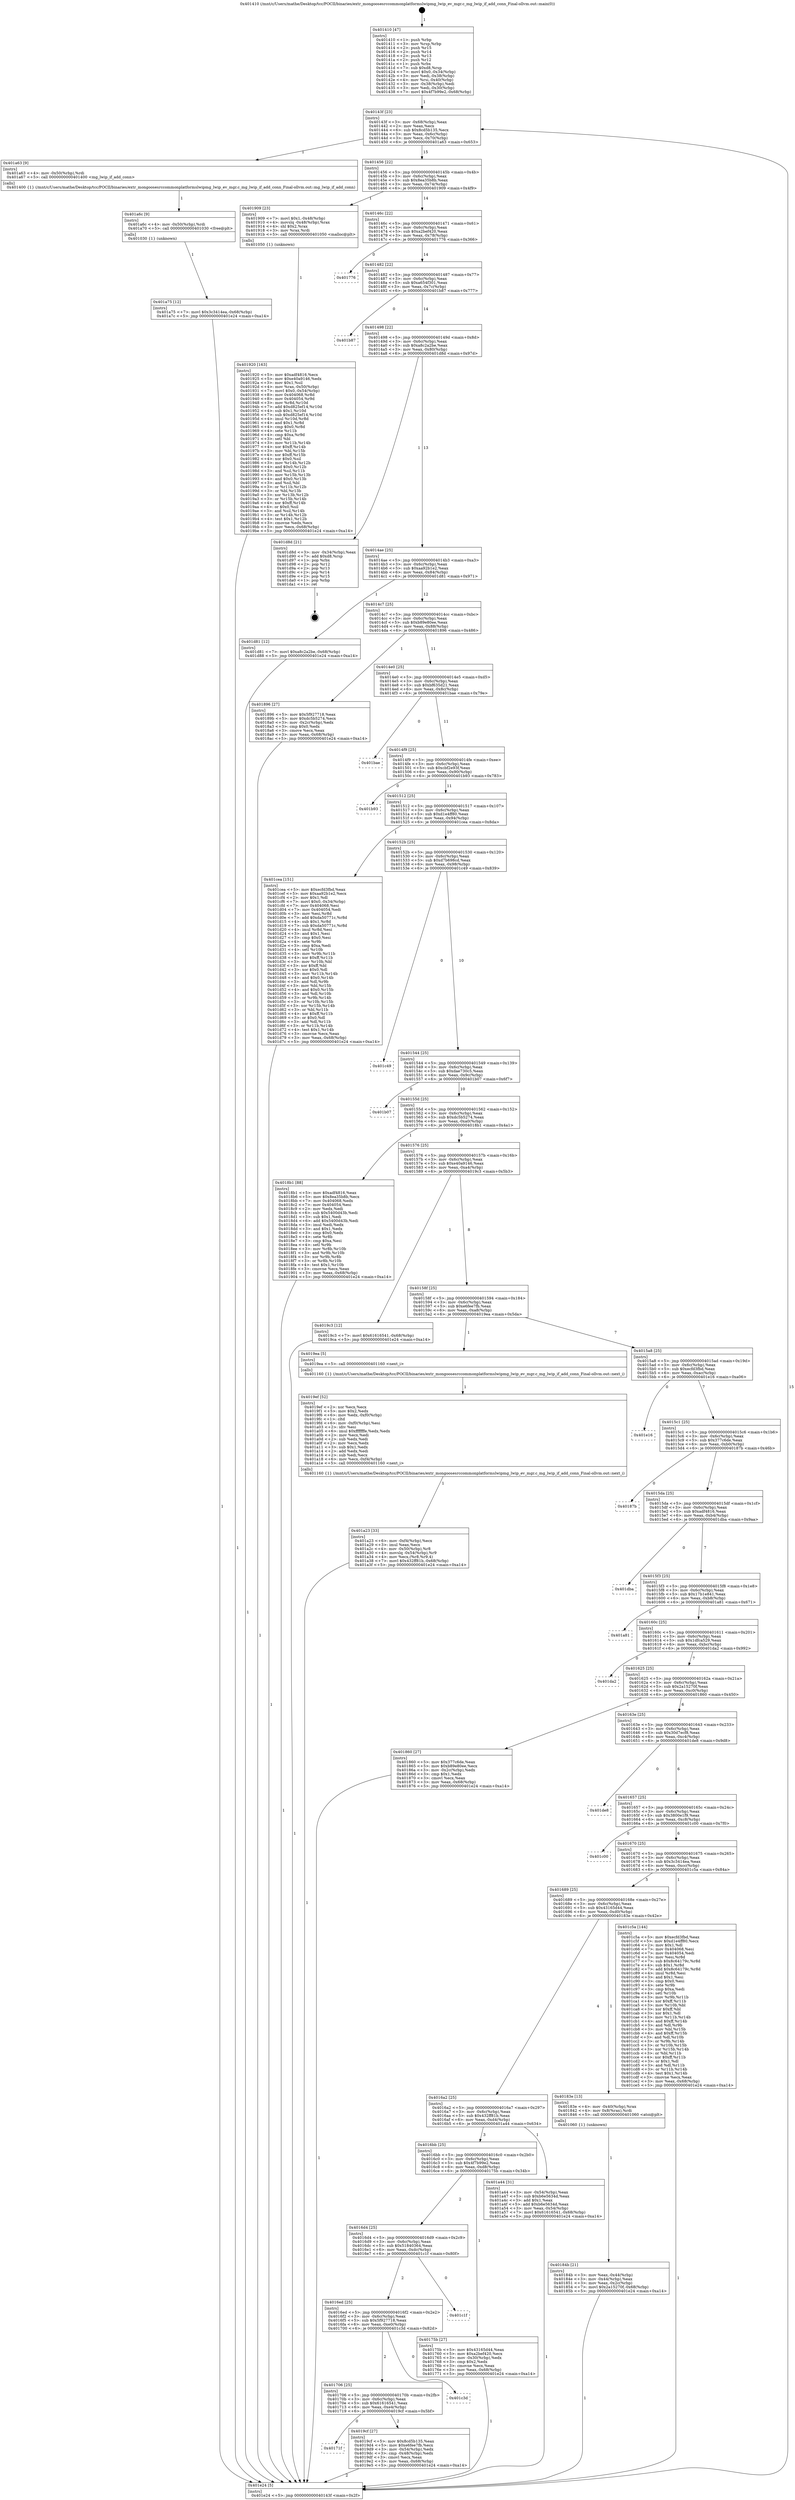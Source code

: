 digraph "0x401410" {
  label = "0x401410 (/mnt/c/Users/mathe/Desktop/tcc/POCII/binaries/extr_mongoosesrccommonplatformslwipmg_lwip_ev_mgr.c_mg_lwip_if_add_conn_Final-ollvm.out::main(0))"
  labelloc = "t"
  node[shape=record]

  Entry [label="",width=0.3,height=0.3,shape=circle,fillcolor=black,style=filled]
  "0x40143f" [label="{
     0x40143f [23]\l
     | [instrs]\l
     &nbsp;&nbsp;0x40143f \<+3\>: mov -0x68(%rbp),%eax\l
     &nbsp;&nbsp;0x401442 \<+2\>: mov %eax,%ecx\l
     &nbsp;&nbsp;0x401444 \<+6\>: sub $0x8cd5b135,%ecx\l
     &nbsp;&nbsp;0x40144a \<+3\>: mov %eax,-0x6c(%rbp)\l
     &nbsp;&nbsp;0x40144d \<+3\>: mov %ecx,-0x70(%rbp)\l
     &nbsp;&nbsp;0x401450 \<+6\>: je 0000000000401a63 \<main+0x653\>\l
  }"]
  "0x401a63" [label="{
     0x401a63 [9]\l
     | [instrs]\l
     &nbsp;&nbsp;0x401a63 \<+4\>: mov -0x50(%rbp),%rdi\l
     &nbsp;&nbsp;0x401a67 \<+5\>: call 0000000000401400 \<mg_lwip_if_add_conn\>\l
     | [calls]\l
     &nbsp;&nbsp;0x401400 \{1\} (/mnt/c/Users/mathe/Desktop/tcc/POCII/binaries/extr_mongoosesrccommonplatformslwipmg_lwip_ev_mgr.c_mg_lwip_if_add_conn_Final-ollvm.out::mg_lwip_if_add_conn)\l
  }"]
  "0x401456" [label="{
     0x401456 [22]\l
     | [instrs]\l
     &nbsp;&nbsp;0x401456 \<+5\>: jmp 000000000040145b \<main+0x4b\>\l
     &nbsp;&nbsp;0x40145b \<+3\>: mov -0x6c(%rbp),%eax\l
     &nbsp;&nbsp;0x40145e \<+5\>: sub $0x8ea35b8b,%eax\l
     &nbsp;&nbsp;0x401463 \<+3\>: mov %eax,-0x74(%rbp)\l
     &nbsp;&nbsp;0x401466 \<+6\>: je 0000000000401909 \<main+0x4f9\>\l
  }"]
  Exit [label="",width=0.3,height=0.3,shape=circle,fillcolor=black,style=filled,peripheries=2]
  "0x401909" [label="{
     0x401909 [23]\l
     | [instrs]\l
     &nbsp;&nbsp;0x401909 \<+7\>: movl $0x1,-0x48(%rbp)\l
     &nbsp;&nbsp;0x401910 \<+4\>: movslq -0x48(%rbp),%rax\l
     &nbsp;&nbsp;0x401914 \<+4\>: shl $0x2,%rax\l
     &nbsp;&nbsp;0x401918 \<+3\>: mov %rax,%rdi\l
     &nbsp;&nbsp;0x40191b \<+5\>: call 0000000000401050 \<malloc@plt\>\l
     | [calls]\l
     &nbsp;&nbsp;0x401050 \{1\} (unknown)\l
  }"]
  "0x40146c" [label="{
     0x40146c [22]\l
     | [instrs]\l
     &nbsp;&nbsp;0x40146c \<+5\>: jmp 0000000000401471 \<main+0x61\>\l
     &nbsp;&nbsp;0x401471 \<+3\>: mov -0x6c(%rbp),%eax\l
     &nbsp;&nbsp;0x401474 \<+5\>: sub $0xa2bef420,%eax\l
     &nbsp;&nbsp;0x401479 \<+3\>: mov %eax,-0x78(%rbp)\l
     &nbsp;&nbsp;0x40147c \<+6\>: je 0000000000401776 \<main+0x366\>\l
  }"]
  "0x401a75" [label="{
     0x401a75 [12]\l
     | [instrs]\l
     &nbsp;&nbsp;0x401a75 \<+7\>: movl $0x3c3414ea,-0x68(%rbp)\l
     &nbsp;&nbsp;0x401a7c \<+5\>: jmp 0000000000401e24 \<main+0xa14\>\l
  }"]
  "0x401776" [label="{
     0x401776\l
  }", style=dashed]
  "0x401482" [label="{
     0x401482 [22]\l
     | [instrs]\l
     &nbsp;&nbsp;0x401482 \<+5\>: jmp 0000000000401487 \<main+0x77\>\l
     &nbsp;&nbsp;0x401487 \<+3\>: mov -0x6c(%rbp),%eax\l
     &nbsp;&nbsp;0x40148a \<+5\>: sub $0xa654f301,%eax\l
     &nbsp;&nbsp;0x40148f \<+3\>: mov %eax,-0x7c(%rbp)\l
     &nbsp;&nbsp;0x401492 \<+6\>: je 0000000000401b87 \<main+0x777\>\l
  }"]
  "0x401a6c" [label="{
     0x401a6c [9]\l
     | [instrs]\l
     &nbsp;&nbsp;0x401a6c \<+4\>: mov -0x50(%rbp),%rdi\l
     &nbsp;&nbsp;0x401a70 \<+5\>: call 0000000000401030 \<free@plt\>\l
     | [calls]\l
     &nbsp;&nbsp;0x401030 \{1\} (unknown)\l
  }"]
  "0x401b87" [label="{
     0x401b87\l
  }", style=dashed]
  "0x401498" [label="{
     0x401498 [22]\l
     | [instrs]\l
     &nbsp;&nbsp;0x401498 \<+5\>: jmp 000000000040149d \<main+0x8d\>\l
     &nbsp;&nbsp;0x40149d \<+3\>: mov -0x6c(%rbp),%eax\l
     &nbsp;&nbsp;0x4014a0 \<+5\>: sub $0xa8c2a2be,%eax\l
     &nbsp;&nbsp;0x4014a5 \<+3\>: mov %eax,-0x80(%rbp)\l
     &nbsp;&nbsp;0x4014a8 \<+6\>: je 0000000000401d8d \<main+0x97d\>\l
  }"]
  "0x401a23" [label="{
     0x401a23 [33]\l
     | [instrs]\l
     &nbsp;&nbsp;0x401a23 \<+6\>: mov -0xf4(%rbp),%ecx\l
     &nbsp;&nbsp;0x401a29 \<+3\>: imul %eax,%ecx\l
     &nbsp;&nbsp;0x401a2c \<+4\>: mov -0x50(%rbp),%r8\l
     &nbsp;&nbsp;0x401a30 \<+4\>: movslq -0x54(%rbp),%r9\l
     &nbsp;&nbsp;0x401a34 \<+4\>: mov %ecx,(%r8,%r9,4)\l
     &nbsp;&nbsp;0x401a38 \<+7\>: movl $0x432ff81b,-0x68(%rbp)\l
     &nbsp;&nbsp;0x401a3f \<+5\>: jmp 0000000000401e24 \<main+0xa14\>\l
  }"]
  "0x401d8d" [label="{
     0x401d8d [21]\l
     | [instrs]\l
     &nbsp;&nbsp;0x401d8d \<+3\>: mov -0x34(%rbp),%eax\l
     &nbsp;&nbsp;0x401d90 \<+7\>: add $0xd8,%rsp\l
     &nbsp;&nbsp;0x401d97 \<+1\>: pop %rbx\l
     &nbsp;&nbsp;0x401d98 \<+2\>: pop %r12\l
     &nbsp;&nbsp;0x401d9a \<+2\>: pop %r13\l
     &nbsp;&nbsp;0x401d9c \<+2\>: pop %r14\l
     &nbsp;&nbsp;0x401d9e \<+2\>: pop %r15\l
     &nbsp;&nbsp;0x401da0 \<+1\>: pop %rbp\l
     &nbsp;&nbsp;0x401da1 \<+1\>: ret\l
  }"]
  "0x4014ae" [label="{
     0x4014ae [25]\l
     | [instrs]\l
     &nbsp;&nbsp;0x4014ae \<+5\>: jmp 00000000004014b3 \<main+0xa3\>\l
     &nbsp;&nbsp;0x4014b3 \<+3\>: mov -0x6c(%rbp),%eax\l
     &nbsp;&nbsp;0x4014b6 \<+5\>: sub $0xaa92b1e2,%eax\l
     &nbsp;&nbsp;0x4014bb \<+6\>: mov %eax,-0x84(%rbp)\l
     &nbsp;&nbsp;0x4014c1 \<+6\>: je 0000000000401d81 \<main+0x971\>\l
  }"]
  "0x4019ef" [label="{
     0x4019ef [52]\l
     | [instrs]\l
     &nbsp;&nbsp;0x4019ef \<+2\>: xor %ecx,%ecx\l
     &nbsp;&nbsp;0x4019f1 \<+5\>: mov $0x2,%edx\l
     &nbsp;&nbsp;0x4019f6 \<+6\>: mov %edx,-0xf0(%rbp)\l
     &nbsp;&nbsp;0x4019fc \<+1\>: cltd\l
     &nbsp;&nbsp;0x4019fd \<+6\>: mov -0xf0(%rbp),%esi\l
     &nbsp;&nbsp;0x401a03 \<+2\>: idiv %esi\l
     &nbsp;&nbsp;0x401a05 \<+6\>: imul $0xfffffffe,%edx,%edx\l
     &nbsp;&nbsp;0x401a0b \<+2\>: mov %ecx,%edi\l
     &nbsp;&nbsp;0x401a0d \<+2\>: sub %edx,%edi\l
     &nbsp;&nbsp;0x401a0f \<+2\>: mov %ecx,%edx\l
     &nbsp;&nbsp;0x401a11 \<+3\>: sub $0x1,%edx\l
     &nbsp;&nbsp;0x401a14 \<+2\>: add %edx,%edi\l
     &nbsp;&nbsp;0x401a16 \<+2\>: sub %edi,%ecx\l
     &nbsp;&nbsp;0x401a18 \<+6\>: mov %ecx,-0xf4(%rbp)\l
     &nbsp;&nbsp;0x401a1e \<+5\>: call 0000000000401160 \<next_i\>\l
     | [calls]\l
     &nbsp;&nbsp;0x401160 \{1\} (/mnt/c/Users/mathe/Desktop/tcc/POCII/binaries/extr_mongoosesrccommonplatformslwipmg_lwip_ev_mgr.c_mg_lwip_if_add_conn_Final-ollvm.out::next_i)\l
  }"]
  "0x401d81" [label="{
     0x401d81 [12]\l
     | [instrs]\l
     &nbsp;&nbsp;0x401d81 \<+7\>: movl $0xa8c2a2be,-0x68(%rbp)\l
     &nbsp;&nbsp;0x401d88 \<+5\>: jmp 0000000000401e24 \<main+0xa14\>\l
  }"]
  "0x4014c7" [label="{
     0x4014c7 [25]\l
     | [instrs]\l
     &nbsp;&nbsp;0x4014c7 \<+5\>: jmp 00000000004014cc \<main+0xbc\>\l
     &nbsp;&nbsp;0x4014cc \<+3\>: mov -0x6c(%rbp),%eax\l
     &nbsp;&nbsp;0x4014cf \<+5\>: sub $0xb89e80ee,%eax\l
     &nbsp;&nbsp;0x4014d4 \<+6\>: mov %eax,-0x88(%rbp)\l
     &nbsp;&nbsp;0x4014da \<+6\>: je 0000000000401896 \<main+0x486\>\l
  }"]
  "0x40171f" [label="{
     0x40171f\l
  }", style=dashed]
  "0x401896" [label="{
     0x401896 [27]\l
     | [instrs]\l
     &nbsp;&nbsp;0x401896 \<+5\>: mov $0x5f927718,%eax\l
     &nbsp;&nbsp;0x40189b \<+5\>: mov $0xdc5b5274,%ecx\l
     &nbsp;&nbsp;0x4018a0 \<+3\>: mov -0x2c(%rbp),%edx\l
     &nbsp;&nbsp;0x4018a3 \<+3\>: cmp $0x0,%edx\l
     &nbsp;&nbsp;0x4018a6 \<+3\>: cmove %ecx,%eax\l
     &nbsp;&nbsp;0x4018a9 \<+3\>: mov %eax,-0x68(%rbp)\l
     &nbsp;&nbsp;0x4018ac \<+5\>: jmp 0000000000401e24 \<main+0xa14\>\l
  }"]
  "0x4014e0" [label="{
     0x4014e0 [25]\l
     | [instrs]\l
     &nbsp;&nbsp;0x4014e0 \<+5\>: jmp 00000000004014e5 \<main+0xd5\>\l
     &nbsp;&nbsp;0x4014e5 \<+3\>: mov -0x6c(%rbp),%eax\l
     &nbsp;&nbsp;0x4014e8 \<+5\>: sub $0xbf635d21,%eax\l
     &nbsp;&nbsp;0x4014ed \<+6\>: mov %eax,-0x8c(%rbp)\l
     &nbsp;&nbsp;0x4014f3 \<+6\>: je 0000000000401bae \<main+0x79e\>\l
  }"]
  "0x4019cf" [label="{
     0x4019cf [27]\l
     | [instrs]\l
     &nbsp;&nbsp;0x4019cf \<+5\>: mov $0x8cd5b135,%eax\l
     &nbsp;&nbsp;0x4019d4 \<+5\>: mov $0xe6fee7fb,%ecx\l
     &nbsp;&nbsp;0x4019d9 \<+3\>: mov -0x54(%rbp),%edx\l
     &nbsp;&nbsp;0x4019dc \<+3\>: cmp -0x48(%rbp),%edx\l
     &nbsp;&nbsp;0x4019df \<+3\>: cmovl %ecx,%eax\l
     &nbsp;&nbsp;0x4019e2 \<+3\>: mov %eax,-0x68(%rbp)\l
     &nbsp;&nbsp;0x4019e5 \<+5\>: jmp 0000000000401e24 \<main+0xa14\>\l
  }"]
  "0x401bae" [label="{
     0x401bae\l
  }", style=dashed]
  "0x4014f9" [label="{
     0x4014f9 [25]\l
     | [instrs]\l
     &nbsp;&nbsp;0x4014f9 \<+5\>: jmp 00000000004014fe \<main+0xee\>\l
     &nbsp;&nbsp;0x4014fe \<+3\>: mov -0x6c(%rbp),%eax\l
     &nbsp;&nbsp;0x401501 \<+5\>: sub $0xcbf2e93f,%eax\l
     &nbsp;&nbsp;0x401506 \<+6\>: mov %eax,-0x90(%rbp)\l
     &nbsp;&nbsp;0x40150c \<+6\>: je 0000000000401b93 \<main+0x783\>\l
  }"]
  "0x401706" [label="{
     0x401706 [25]\l
     | [instrs]\l
     &nbsp;&nbsp;0x401706 \<+5\>: jmp 000000000040170b \<main+0x2fb\>\l
     &nbsp;&nbsp;0x40170b \<+3\>: mov -0x6c(%rbp),%eax\l
     &nbsp;&nbsp;0x40170e \<+5\>: sub $0x61616541,%eax\l
     &nbsp;&nbsp;0x401713 \<+6\>: mov %eax,-0xe4(%rbp)\l
     &nbsp;&nbsp;0x401719 \<+6\>: je 00000000004019cf \<main+0x5bf\>\l
  }"]
  "0x401b93" [label="{
     0x401b93\l
  }", style=dashed]
  "0x401512" [label="{
     0x401512 [25]\l
     | [instrs]\l
     &nbsp;&nbsp;0x401512 \<+5\>: jmp 0000000000401517 \<main+0x107\>\l
     &nbsp;&nbsp;0x401517 \<+3\>: mov -0x6c(%rbp),%eax\l
     &nbsp;&nbsp;0x40151a \<+5\>: sub $0xd1e4ff80,%eax\l
     &nbsp;&nbsp;0x40151f \<+6\>: mov %eax,-0x94(%rbp)\l
     &nbsp;&nbsp;0x401525 \<+6\>: je 0000000000401cea \<main+0x8da\>\l
  }"]
  "0x401c3d" [label="{
     0x401c3d\l
  }", style=dashed]
  "0x401cea" [label="{
     0x401cea [151]\l
     | [instrs]\l
     &nbsp;&nbsp;0x401cea \<+5\>: mov $0xecfd3fbd,%eax\l
     &nbsp;&nbsp;0x401cef \<+5\>: mov $0xaa92b1e2,%ecx\l
     &nbsp;&nbsp;0x401cf4 \<+2\>: mov $0x1,%dl\l
     &nbsp;&nbsp;0x401cf6 \<+7\>: movl $0x0,-0x34(%rbp)\l
     &nbsp;&nbsp;0x401cfd \<+7\>: mov 0x404068,%esi\l
     &nbsp;&nbsp;0x401d04 \<+7\>: mov 0x404054,%edi\l
     &nbsp;&nbsp;0x401d0b \<+3\>: mov %esi,%r8d\l
     &nbsp;&nbsp;0x401d0e \<+7\>: add $0xda50771c,%r8d\l
     &nbsp;&nbsp;0x401d15 \<+4\>: sub $0x1,%r8d\l
     &nbsp;&nbsp;0x401d19 \<+7\>: sub $0xda50771c,%r8d\l
     &nbsp;&nbsp;0x401d20 \<+4\>: imul %r8d,%esi\l
     &nbsp;&nbsp;0x401d24 \<+3\>: and $0x1,%esi\l
     &nbsp;&nbsp;0x401d27 \<+3\>: cmp $0x0,%esi\l
     &nbsp;&nbsp;0x401d2a \<+4\>: sete %r9b\l
     &nbsp;&nbsp;0x401d2e \<+3\>: cmp $0xa,%edi\l
     &nbsp;&nbsp;0x401d31 \<+4\>: setl %r10b\l
     &nbsp;&nbsp;0x401d35 \<+3\>: mov %r9b,%r11b\l
     &nbsp;&nbsp;0x401d38 \<+4\>: xor $0xff,%r11b\l
     &nbsp;&nbsp;0x401d3c \<+3\>: mov %r10b,%bl\l
     &nbsp;&nbsp;0x401d3f \<+3\>: xor $0xff,%bl\l
     &nbsp;&nbsp;0x401d42 \<+3\>: xor $0x0,%dl\l
     &nbsp;&nbsp;0x401d45 \<+3\>: mov %r11b,%r14b\l
     &nbsp;&nbsp;0x401d48 \<+4\>: and $0x0,%r14b\l
     &nbsp;&nbsp;0x401d4c \<+3\>: and %dl,%r9b\l
     &nbsp;&nbsp;0x401d4f \<+3\>: mov %bl,%r15b\l
     &nbsp;&nbsp;0x401d52 \<+4\>: and $0x0,%r15b\l
     &nbsp;&nbsp;0x401d56 \<+3\>: and %dl,%r10b\l
     &nbsp;&nbsp;0x401d59 \<+3\>: or %r9b,%r14b\l
     &nbsp;&nbsp;0x401d5c \<+3\>: or %r10b,%r15b\l
     &nbsp;&nbsp;0x401d5f \<+3\>: xor %r15b,%r14b\l
     &nbsp;&nbsp;0x401d62 \<+3\>: or %bl,%r11b\l
     &nbsp;&nbsp;0x401d65 \<+4\>: xor $0xff,%r11b\l
     &nbsp;&nbsp;0x401d69 \<+3\>: or $0x0,%dl\l
     &nbsp;&nbsp;0x401d6c \<+3\>: and %dl,%r11b\l
     &nbsp;&nbsp;0x401d6f \<+3\>: or %r11b,%r14b\l
     &nbsp;&nbsp;0x401d72 \<+4\>: test $0x1,%r14b\l
     &nbsp;&nbsp;0x401d76 \<+3\>: cmovne %ecx,%eax\l
     &nbsp;&nbsp;0x401d79 \<+3\>: mov %eax,-0x68(%rbp)\l
     &nbsp;&nbsp;0x401d7c \<+5\>: jmp 0000000000401e24 \<main+0xa14\>\l
  }"]
  "0x40152b" [label="{
     0x40152b [25]\l
     | [instrs]\l
     &nbsp;&nbsp;0x40152b \<+5\>: jmp 0000000000401530 \<main+0x120\>\l
     &nbsp;&nbsp;0x401530 \<+3\>: mov -0x6c(%rbp),%eax\l
     &nbsp;&nbsp;0x401533 \<+5\>: sub $0xd7b698cd,%eax\l
     &nbsp;&nbsp;0x401538 \<+6\>: mov %eax,-0x98(%rbp)\l
     &nbsp;&nbsp;0x40153e \<+6\>: je 0000000000401c49 \<main+0x839\>\l
  }"]
  "0x4016ed" [label="{
     0x4016ed [25]\l
     | [instrs]\l
     &nbsp;&nbsp;0x4016ed \<+5\>: jmp 00000000004016f2 \<main+0x2e2\>\l
     &nbsp;&nbsp;0x4016f2 \<+3\>: mov -0x6c(%rbp),%eax\l
     &nbsp;&nbsp;0x4016f5 \<+5\>: sub $0x5f927718,%eax\l
     &nbsp;&nbsp;0x4016fa \<+6\>: mov %eax,-0xe0(%rbp)\l
     &nbsp;&nbsp;0x401700 \<+6\>: je 0000000000401c3d \<main+0x82d\>\l
  }"]
  "0x401c49" [label="{
     0x401c49\l
  }", style=dashed]
  "0x401544" [label="{
     0x401544 [25]\l
     | [instrs]\l
     &nbsp;&nbsp;0x401544 \<+5\>: jmp 0000000000401549 \<main+0x139\>\l
     &nbsp;&nbsp;0x401549 \<+3\>: mov -0x6c(%rbp),%eax\l
     &nbsp;&nbsp;0x40154c \<+5\>: sub $0xdae730c5,%eax\l
     &nbsp;&nbsp;0x401551 \<+6\>: mov %eax,-0x9c(%rbp)\l
     &nbsp;&nbsp;0x401557 \<+6\>: je 0000000000401b07 \<main+0x6f7\>\l
  }"]
  "0x401c1f" [label="{
     0x401c1f\l
  }", style=dashed]
  "0x401b07" [label="{
     0x401b07\l
  }", style=dashed]
  "0x40155d" [label="{
     0x40155d [25]\l
     | [instrs]\l
     &nbsp;&nbsp;0x40155d \<+5\>: jmp 0000000000401562 \<main+0x152\>\l
     &nbsp;&nbsp;0x401562 \<+3\>: mov -0x6c(%rbp),%eax\l
     &nbsp;&nbsp;0x401565 \<+5\>: sub $0xdc5b5274,%eax\l
     &nbsp;&nbsp;0x40156a \<+6\>: mov %eax,-0xa0(%rbp)\l
     &nbsp;&nbsp;0x401570 \<+6\>: je 00000000004018b1 \<main+0x4a1\>\l
  }"]
  "0x401920" [label="{
     0x401920 [163]\l
     | [instrs]\l
     &nbsp;&nbsp;0x401920 \<+5\>: mov $0xadf4816,%ecx\l
     &nbsp;&nbsp;0x401925 \<+5\>: mov $0xe40a9146,%edx\l
     &nbsp;&nbsp;0x40192a \<+3\>: mov $0x1,%sil\l
     &nbsp;&nbsp;0x40192d \<+4\>: mov %rax,-0x50(%rbp)\l
     &nbsp;&nbsp;0x401931 \<+7\>: movl $0x0,-0x54(%rbp)\l
     &nbsp;&nbsp;0x401938 \<+8\>: mov 0x404068,%r8d\l
     &nbsp;&nbsp;0x401940 \<+8\>: mov 0x404054,%r9d\l
     &nbsp;&nbsp;0x401948 \<+3\>: mov %r8d,%r10d\l
     &nbsp;&nbsp;0x40194b \<+7\>: add $0xd825ef14,%r10d\l
     &nbsp;&nbsp;0x401952 \<+4\>: sub $0x1,%r10d\l
     &nbsp;&nbsp;0x401956 \<+7\>: sub $0xd825ef14,%r10d\l
     &nbsp;&nbsp;0x40195d \<+4\>: imul %r10d,%r8d\l
     &nbsp;&nbsp;0x401961 \<+4\>: and $0x1,%r8d\l
     &nbsp;&nbsp;0x401965 \<+4\>: cmp $0x0,%r8d\l
     &nbsp;&nbsp;0x401969 \<+4\>: sete %r11b\l
     &nbsp;&nbsp;0x40196d \<+4\>: cmp $0xa,%r9d\l
     &nbsp;&nbsp;0x401971 \<+3\>: setl %bl\l
     &nbsp;&nbsp;0x401974 \<+3\>: mov %r11b,%r14b\l
     &nbsp;&nbsp;0x401977 \<+4\>: xor $0xff,%r14b\l
     &nbsp;&nbsp;0x40197b \<+3\>: mov %bl,%r15b\l
     &nbsp;&nbsp;0x40197e \<+4\>: xor $0xff,%r15b\l
     &nbsp;&nbsp;0x401982 \<+4\>: xor $0x0,%sil\l
     &nbsp;&nbsp;0x401986 \<+3\>: mov %r14b,%r12b\l
     &nbsp;&nbsp;0x401989 \<+4\>: and $0x0,%r12b\l
     &nbsp;&nbsp;0x40198d \<+3\>: and %sil,%r11b\l
     &nbsp;&nbsp;0x401990 \<+3\>: mov %r15b,%r13b\l
     &nbsp;&nbsp;0x401993 \<+4\>: and $0x0,%r13b\l
     &nbsp;&nbsp;0x401997 \<+3\>: and %sil,%bl\l
     &nbsp;&nbsp;0x40199a \<+3\>: or %r11b,%r12b\l
     &nbsp;&nbsp;0x40199d \<+3\>: or %bl,%r13b\l
     &nbsp;&nbsp;0x4019a0 \<+3\>: xor %r13b,%r12b\l
     &nbsp;&nbsp;0x4019a3 \<+3\>: or %r15b,%r14b\l
     &nbsp;&nbsp;0x4019a6 \<+4\>: xor $0xff,%r14b\l
     &nbsp;&nbsp;0x4019aa \<+4\>: or $0x0,%sil\l
     &nbsp;&nbsp;0x4019ae \<+3\>: and %sil,%r14b\l
     &nbsp;&nbsp;0x4019b1 \<+3\>: or %r14b,%r12b\l
     &nbsp;&nbsp;0x4019b4 \<+4\>: test $0x1,%r12b\l
     &nbsp;&nbsp;0x4019b8 \<+3\>: cmovne %edx,%ecx\l
     &nbsp;&nbsp;0x4019bb \<+3\>: mov %ecx,-0x68(%rbp)\l
     &nbsp;&nbsp;0x4019be \<+5\>: jmp 0000000000401e24 \<main+0xa14\>\l
  }"]
  "0x4018b1" [label="{
     0x4018b1 [88]\l
     | [instrs]\l
     &nbsp;&nbsp;0x4018b1 \<+5\>: mov $0xadf4816,%eax\l
     &nbsp;&nbsp;0x4018b6 \<+5\>: mov $0x8ea35b8b,%ecx\l
     &nbsp;&nbsp;0x4018bb \<+7\>: mov 0x404068,%edx\l
     &nbsp;&nbsp;0x4018c2 \<+7\>: mov 0x404054,%esi\l
     &nbsp;&nbsp;0x4018c9 \<+2\>: mov %edx,%edi\l
     &nbsp;&nbsp;0x4018cb \<+6\>: sub $0x5400d43b,%edi\l
     &nbsp;&nbsp;0x4018d1 \<+3\>: sub $0x1,%edi\l
     &nbsp;&nbsp;0x4018d4 \<+6\>: add $0x5400d43b,%edi\l
     &nbsp;&nbsp;0x4018da \<+3\>: imul %edi,%edx\l
     &nbsp;&nbsp;0x4018dd \<+3\>: and $0x1,%edx\l
     &nbsp;&nbsp;0x4018e0 \<+3\>: cmp $0x0,%edx\l
     &nbsp;&nbsp;0x4018e3 \<+4\>: sete %r8b\l
     &nbsp;&nbsp;0x4018e7 \<+3\>: cmp $0xa,%esi\l
     &nbsp;&nbsp;0x4018ea \<+4\>: setl %r9b\l
     &nbsp;&nbsp;0x4018ee \<+3\>: mov %r8b,%r10b\l
     &nbsp;&nbsp;0x4018f1 \<+3\>: and %r9b,%r10b\l
     &nbsp;&nbsp;0x4018f4 \<+3\>: xor %r9b,%r8b\l
     &nbsp;&nbsp;0x4018f7 \<+3\>: or %r8b,%r10b\l
     &nbsp;&nbsp;0x4018fa \<+4\>: test $0x1,%r10b\l
     &nbsp;&nbsp;0x4018fe \<+3\>: cmovne %ecx,%eax\l
     &nbsp;&nbsp;0x401901 \<+3\>: mov %eax,-0x68(%rbp)\l
     &nbsp;&nbsp;0x401904 \<+5\>: jmp 0000000000401e24 \<main+0xa14\>\l
  }"]
  "0x401576" [label="{
     0x401576 [25]\l
     | [instrs]\l
     &nbsp;&nbsp;0x401576 \<+5\>: jmp 000000000040157b \<main+0x16b\>\l
     &nbsp;&nbsp;0x40157b \<+3\>: mov -0x6c(%rbp),%eax\l
     &nbsp;&nbsp;0x40157e \<+5\>: sub $0xe40a9146,%eax\l
     &nbsp;&nbsp;0x401583 \<+6\>: mov %eax,-0xa4(%rbp)\l
     &nbsp;&nbsp;0x401589 \<+6\>: je 00000000004019c3 \<main+0x5b3\>\l
  }"]
  "0x40184b" [label="{
     0x40184b [21]\l
     | [instrs]\l
     &nbsp;&nbsp;0x40184b \<+3\>: mov %eax,-0x44(%rbp)\l
     &nbsp;&nbsp;0x40184e \<+3\>: mov -0x44(%rbp),%eax\l
     &nbsp;&nbsp;0x401851 \<+3\>: mov %eax,-0x2c(%rbp)\l
     &nbsp;&nbsp;0x401854 \<+7\>: movl $0x2a15270f,-0x68(%rbp)\l
     &nbsp;&nbsp;0x40185b \<+5\>: jmp 0000000000401e24 \<main+0xa14\>\l
  }"]
  "0x4019c3" [label="{
     0x4019c3 [12]\l
     | [instrs]\l
     &nbsp;&nbsp;0x4019c3 \<+7\>: movl $0x61616541,-0x68(%rbp)\l
     &nbsp;&nbsp;0x4019ca \<+5\>: jmp 0000000000401e24 \<main+0xa14\>\l
  }"]
  "0x40158f" [label="{
     0x40158f [25]\l
     | [instrs]\l
     &nbsp;&nbsp;0x40158f \<+5\>: jmp 0000000000401594 \<main+0x184\>\l
     &nbsp;&nbsp;0x401594 \<+3\>: mov -0x6c(%rbp),%eax\l
     &nbsp;&nbsp;0x401597 \<+5\>: sub $0xe6fee7fb,%eax\l
     &nbsp;&nbsp;0x40159c \<+6\>: mov %eax,-0xa8(%rbp)\l
     &nbsp;&nbsp;0x4015a2 \<+6\>: je 00000000004019ea \<main+0x5da\>\l
  }"]
  "0x401410" [label="{
     0x401410 [47]\l
     | [instrs]\l
     &nbsp;&nbsp;0x401410 \<+1\>: push %rbp\l
     &nbsp;&nbsp;0x401411 \<+3\>: mov %rsp,%rbp\l
     &nbsp;&nbsp;0x401414 \<+2\>: push %r15\l
     &nbsp;&nbsp;0x401416 \<+2\>: push %r14\l
     &nbsp;&nbsp;0x401418 \<+2\>: push %r13\l
     &nbsp;&nbsp;0x40141a \<+2\>: push %r12\l
     &nbsp;&nbsp;0x40141c \<+1\>: push %rbx\l
     &nbsp;&nbsp;0x40141d \<+7\>: sub $0xd8,%rsp\l
     &nbsp;&nbsp;0x401424 \<+7\>: movl $0x0,-0x34(%rbp)\l
     &nbsp;&nbsp;0x40142b \<+3\>: mov %edi,-0x38(%rbp)\l
     &nbsp;&nbsp;0x40142e \<+4\>: mov %rsi,-0x40(%rbp)\l
     &nbsp;&nbsp;0x401432 \<+3\>: mov -0x38(%rbp),%edi\l
     &nbsp;&nbsp;0x401435 \<+3\>: mov %edi,-0x30(%rbp)\l
     &nbsp;&nbsp;0x401438 \<+7\>: movl $0x4f7b99e2,-0x68(%rbp)\l
  }"]
  "0x4019ea" [label="{
     0x4019ea [5]\l
     | [instrs]\l
     &nbsp;&nbsp;0x4019ea \<+5\>: call 0000000000401160 \<next_i\>\l
     | [calls]\l
     &nbsp;&nbsp;0x401160 \{1\} (/mnt/c/Users/mathe/Desktop/tcc/POCII/binaries/extr_mongoosesrccommonplatformslwipmg_lwip_ev_mgr.c_mg_lwip_if_add_conn_Final-ollvm.out::next_i)\l
  }"]
  "0x4015a8" [label="{
     0x4015a8 [25]\l
     | [instrs]\l
     &nbsp;&nbsp;0x4015a8 \<+5\>: jmp 00000000004015ad \<main+0x19d\>\l
     &nbsp;&nbsp;0x4015ad \<+3\>: mov -0x6c(%rbp),%eax\l
     &nbsp;&nbsp;0x4015b0 \<+5\>: sub $0xecfd3fbd,%eax\l
     &nbsp;&nbsp;0x4015b5 \<+6\>: mov %eax,-0xac(%rbp)\l
     &nbsp;&nbsp;0x4015bb \<+6\>: je 0000000000401e16 \<main+0xa06\>\l
  }"]
  "0x401e24" [label="{
     0x401e24 [5]\l
     | [instrs]\l
     &nbsp;&nbsp;0x401e24 \<+5\>: jmp 000000000040143f \<main+0x2f\>\l
  }"]
  "0x401e16" [label="{
     0x401e16\l
  }", style=dashed]
  "0x4015c1" [label="{
     0x4015c1 [25]\l
     | [instrs]\l
     &nbsp;&nbsp;0x4015c1 \<+5\>: jmp 00000000004015c6 \<main+0x1b6\>\l
     &nbsp;&nbsp;0x4015c6 \<+3\>: mov -0x6c(%rbp),%eax\l
     &nbsp;&nbsp;0x4015c9 \<+5\>: sub $0x377c6de,%eax\l
     &nbsp;&nbsp;0x4015ce \<+6\>: mov %eax,-0xb0(%rbp)\l
     &nbsp;&nbsp;0x4015d4 \<+6\>: je 000000000040187b \<main+0x46b\>\l
  }"]
  "0x4016d4" [label="{
     0x4016d4 [25]\l
     | [instrs]\l
     &nbsp;&nbsp;0x4016d4 \<+5\>: jmp 00000000004016d9 \<main+0x2c9\>\l
     &nbsp;&nbsp;0x4016d9 \<+3\>: mov -0x6c(%rbp),%eax\l
     &nbsp;&nbsp;0x4016dc \<+5\>: sub $0x51840364,%eax\l
     &nbsp;&nbsp;0x4016e1 \<+6\>: mov %eax,-0xdc(%rbp)\l
     &nbsp;&nbsp;0x4016e7 \<+6\>: je 0000000000401c1f \<main+0x80f\>\l
  }"]
  "0x40187b" [label="{
     0x40187b\l
  }", style=dashed]
  "0x4015da" [label="{
     0x4015da [25]\l
     | [instrs]\l
     &nbsp;&nbsp;0x4015da \<+5\>: jmp 00000000004015df \<main+0x1cf\>\l
     &nbsp;&nbsp;0x4015df \<+3\>: mov -0x6c(%rbp),%eax\l
     &nbsp;&nbsp;0x4015e2 \<+5\>: sub $0xadf4816,%eax\l
     &nbsp;&nbsp;0x4015e7 \<+6\>: mov %eax,-0xb4(%rbp)\l
     &nbsp;&nbsp;0x4015ed \<+6\>: je 0000000000401dba \<main+0x9aa\>\l
  }"]
  "0x40175b" [label="{
     0x40175b [27]\l
     | [instrs]\l
     &nbsp;&nbsp;0x40175b \<+5\>: mov $0x43165d44,%eax\l
     &nbsp;&nbsp;0x401760 \<+5\>: mov $0xa2bef420,%ecx\l
     &nbsp;&nbsp;0x401765 \<+3\>: mov -0x30(%rbp),%edx\l
     &nbsp;&nbsp;0x401768 \<+3\>: cmp $0x2,%edx\l
     &nbsp;&nbsp;0x40176b \<+3\>: cmovne %ecx,%eax\l
     &nbsp;&nbsp;0x40176e \<+3\>: mov %eax,-0x68(%rbp)\l
     &nbsp;&nbsp;0x401771 \<+5\>: jmp 0000000000401e24 \<main+0xa14\>\l
  }"]
  "0x401dba" [label="{
     0x401dba\l
  }", style=dashed]
  "0x4015f3" [label="{
     0x4015f3 [25]\l
     | [instrs]\l
     &nbsp;&nbsp;0x4015f3 \<+5\>: jmp 00000000004015f8 \<main+0x1e8\>\l
     &nbsp;&nbsp;0x4015f8 \<+3\>: mov -0x6c(%rbp),%eax\l
     &nbsp;&nbsp;0x4015fb \<+5\>: sub $0x17b1e841,%eax\l
     &nbsp;&nbsp;0x401600 \<+6\>: mov %eax,-0xb8(%rbp)\l
     &nbsp;&nbsp;0x401606 \<+6\>: je 0000000000401a81 \<main+0x671\>\l
  }"]
  "0x4016bb" [label="{
     0x4016bb [25]\l
     | [instrs]\l
     &nbsp;&nbsp;0x4016bb \<+5\>: jmp 00000000004016c0 \<main+0x2b0\>\l
     &nbsp;&nbsp;0x4016c0 \<+3\>: mov -0x6c(%rbp),%eax\l
     &nbsp;&nbsp;0x4016c3 \<+5\>: sub $0x4f7b99e2,%eax\l
     &nbsp;&nbsp;0x4016c8 \<+6\>: mov %eax,-0xd8(%rbp)\l
     &nbsp;&nbsp;0x4016ce \<+6\>: je 000000000040175b \<main+0x34b\>\l
  }"]
  "0x401a81" [label="{
     0x401a81\l
  }", style=dashed]
  "0x40160c" [label="{
     0x40160c [25]\l
     | [instrs]\l
     &nbsp;&nbsp;0x40160c \<+5\>: jmp 0000000000401611 \<main+0x201\>\l
     &nbsp;&nbsp;0x401611 \<+3\>: mov -0x6c(%rbp),%eax\l
     &nbsp;&nbsp;0x401614 \<+5\>: sub $0x1dfca529,%eax\l
     &nbsp;&nbsp;0x401619 \<+6\>: mov %eax,-0xbc(%rbp)\l
     &nbsp;&nbsp;0x40161f \<+6\>: je 0000000000401da2 \<main+0x992\>\l
  }"]
  "0x401a44" [label="{
     0x401a44 [31]\l
     | [instrs]\l
     &nbsp;&nbsp;0x401a44 \<+3\>: mov -0x54(%rbp),%eax\l
     &nbsp;&nbsp;0x401a47 \<+5\>: sub $0xb6e5634d,%eax\l
     &nbsp;&nbsp;0x401a4c \<+3\>: add $0x1,%eax\l
     &nbsp;&nbsp;0x401a4f \<+5\>: add $0xb6e5634d,%eax\l
     &nbsp;&nbsp;0x401a54 \<+3\>: mov %eax,-0x54(%rbp)\l
     &nbsp;&nbsp;0x401a57 \<+7\>: movl $0x61616541,-0x68(%rbp)\l
     &nbsp;&nbsp;0x401a5e \<+5\>: jmp 0000000000401e24 \<main+0xa14\>\l
  }"]
  "0x401da2" [label="{
     0x401da2\l
  }", style=dashed]
  "0x401625" [label="{
     0x401625 [25]\l
     | [instrs]\l
     &nbsp;&nbsp;0x401625 \<+5\>: jmp 000000000040162a \<main+0x21a\>\l
     &nbsp;&nbsp;0x40162a \<+3\>: mov -0x6c(%rbp),%eax\l
     &nbsp;&nbsp;0x40162d \<+5\>: sub $0x2a15270f,%eax\l
     &nbsp;&nbsp;0x401632 \<+6\>: mov %eax,-0xc0(%rbp)\l
     &nbsp;&nbsp;0x401638 \<+6\>: je 0000000000401860 \<main+0x450\>\l
  }"]
  "0x4016a2" [label="{
     0x4016a2 [25]\l
     | [instrs]\l
     &nbsp;&nbsp;0x4016a2 \<+5\>: jmp 00000000004016a7 \<main+0x297\>\l
     &nbsp;&nbsp;0x4016a7 \<+3\>: mov -0x6c(%rbp),%eax\l
     &nbsp;&nbsp;0x4016aa \<+5\>: sub $0x432ff81b,%eax\l
     &nbsp;&nbsp;0x4016af \<+6\>: mov %eax,-0xd4(%rbp)\l
     &nbsp;&nbsp;0x4016b5 \<+6\>: je 0000000000401a44 \<main+0x634\>\l
  }"]
  "0x401860" [label="{
     0x401860 [27]\l
     | [instrs]\l
     &nbsp;&nbsp;0x401860 \<+5\>: mov $0x377c6de,%eax\l
     &nbsp;&nbsp;0x401865 \<+5\>: mov $0xb89e80ee,%ecx\l
     &nbsp;&nbsp;0x40186a \<+3\>: mov -0x2c(%rbp),%edx\l
     &nbsp;&nbsp;0x40186d \<+3\>: cmp $0x1,%edx\l
     &nbsp;&nbsp;0x401870 \<+3\>: cmovl %ecx,%eax\l
     &nbsp;&nbsp;0x401873 \<+3\>: mov %eax,-0x68(%rbp)\l
     &nbsp;&nbsp;0x401876 \<+5\>: jmp 0000000000401e24 \<main+0xa14\>\l
  }"]
  "0x40163e" [label="{
     0x40163e [25]\l
     | [instrs]\l
     &nbsp;&nbsp;0x40163e \<+5\>: jmp 0000000000401643 \<main+0x233\>\l
     &nbsp;&nbsp;0x401643 \<+3\>: mov -0x6c(%rbp),%eax\l
     &nbsp;&nbsp;0x401646 \<+5\>: sub $0x30d7ecf8,%eax\l
     &nbsp;&nbsp;0x40164b \<+6\>: mov %eax,-0xc4(%rbp)\l
     &nbsp;&nbsp;0x401651 \<+6\>: je 0000000000401de8 \<main+0x9d8\>\l
  }"]
  "0x40183e" [label="{
     0x40183e [13]\l
     | [instrs]\l
     &nbsp;&nbsp;0x40183e \<+4\>: mov -0x40(%rbp),%rax\l
     &nbsp;&nbsp;0x401842 \<+4\>: mov 0x8(%rax),%rdi\l
     &nbsp;&nbsp;0x401846 \<+5\>: call 0000000000401060 \<atoi@plt\>\l
     | [calls]\l
     &nbsp;&nbsp;0x401060 \{1\} (unknown)\l
  }"]
  "0x401de8" [label="{
     0x401de8\l
  }", style=dashed]
  "0x401657" [label="{
     0x401657 [25]\l
     | [instrs]\l
     &nbsp;&nbsp;0x401657 \<+5\>: jmp 000000000040165c \<main+0x24c\>\l
     &nbsp;&nbsp;0x40165c \<+3\>: mov -0x6c(%rbp),%eax\l
     &nbsp;&nbsp;0x40165f \<+5\>: sub $0x3800e1f9,%eax\l
     &nbsp;&nbsp;0x401664 \<+6\>: mov %eax,-0xc8(%rbp)\l
     &nbsp;&nbsp;0x40166a \<+6\>: je 0000000000401c00 \<main+0x7f0\>\l
  }"]
  "0x401689" [label="{
     0x401689 [25]\l
     | [instrs]\l
     &nbsp;&nbsp;0x401689 \<+5\>: jmp 000000000040168e \<main+0x27e\>\l
     &nbsp;&nbsp;0x40168e \<+3\>: mov -0x6c(%rbp),%eax\l
     &nbsp;&nbsp;0x401691 \<+5\>: sub $0x43165d44,%eax\l
     &nbsp;&nbsp;0x401696 \<+6\>: mov %eax,-0xd0(%rbp)\l
     &nbsp;&nbsp;0x40169c \<+6\>: je 000000000040183e \<main+0x42e\>\l
  }"]
  "0x401c00" [label="{
     0x401c00\l
  }", style=dashed]
  "0x401670" [label="{
     0x401670 [25]\l
     | [instrs]\l
     &nbsp;&nbsp;0x401670 \<+5\>: jmp 0000000000401675 \<main+0x265\>\l
     &nbsp;&nbsp;0x401675 \<+3\>: mov -0x6c(%rbp),%eax\l
     &nbsp;&nbsp;0x401678 \<+5\>: sub $0x3c3414ea,%eax\l
     &nbsp;&nbsp;0x40167d \<+6\>: mov %eax,-0xcc(%rbp)\l
     &nbsp;&nbsp;0x401683 \<+6\>: je 0000000000401c5a \<main+0x84a\>\l
  }"]
  "0x401c5a" [label="{
     0x401c5a [144]\l
     | [instrs]\l
     &nbsp;&nbsp;0x401c5a \<+5\>: mov $0xecfd3fbd,%eax\l
     &nbsp;&nbsp;0x401c5f \<+5\>: mov $0xd1e4ff80,%ecx\l
     &nbsp;&nbsp;0x401c64 \<+2\>: mov $0x1,%dl\l
     &nbsp;&nbsp;0x401c66 \<+7\>: mov 0x404068,%esi\l
     &nbsp;&nbsp;0x401c6d \<+7\>: mov 0x404054,%edi\l
     &nbsp;&nbsp;0x401c74 \<+3\>: mov %esi,%r8d\l
     &nbsp;&nbsp;0x401c77 \<+7\>: sub $0x8c64179c,%r8d\l
     &nbsp;&nbsp;0x401c7e \<+4\>: sub $0x1,%r8d\l
     &nbsp;&nbsp;0x401c82 \<+7\>: add $0x8c64179c,%r8d\l
     &nbsp;&nbsp;0x401c89 \<+4\>: imul %r8d,%esi\l
     &nbsp;&nbsp;0x401c8d \<+3\>: and $0x1,%esi\l
     &nbsp;&nbsp;0x401c90 \<+3\>: cmp $0x0,%esi\l
     &nbsp;&nbsp;0x401c93 \<+4\>: sete %r9b\l
     &nbsp;&nbsp;0x401c97 \<+3\>: cmp $0xa,%edi\l
     &nbsp;&nbsp;0x401c9a \<+4\>: setl %r10b\l
     &nbsp;&nbsp;0x401c9e \<+3\>: mov %r9b,%r11b\l
     &nbsp;&nbsp;0x401ca1 \<+4\>: xor $0xff,%r11b\l
     &nbsp;&nbsp;0x401ca5 \<+3\>: mov %r10b,%bl\l
     &nbsp;&nbsp;0x401ca8 \<+3\>: xor $0xff,%bl\l
     &nbsp;&nbsp;0x401cab \<+3\>: xor $0x1,%dl\l
     &nbsp;&nbsp;0x401cae \<+3\>: mov %r11b,%r14b\l
     &nbsp;&nbsp;0x401cb1 \<+4\>: and $0xff,%r14b\l
     &nbsp;&nbsp;0x401cb5 \<+3\>: and %dl,%r9b\l
     &nbsp;&nbsp;0x401cb8 \<+3\>: mov %bl,%r15b\l
     &nbsp;&nbsp;0x401cbb \<+4\>: and $0xff,%r15b\l
     &nbsp;&nbsp;0x401cbf \<+3\>: and %dl,%r10b\l
     &nbsp;&nbsp;0x401cc2 \<+3\>: or %r9b,%r14b\l
     &nbsp;&nbsp;0x401cc5 \<+3\>: or %r10b,%r15b\l
     &nbsp;&nbsp;0x401cc8 \<+3\>: xor %r15b,%r14b\l
     &nbsp;&nbsp;0x401ccb \<+3\>: or %bl,%r11b\l
     &nbsp;&nbsp;0x401cce \<+4\>: xor $0xff,%r11b\l
     &nbsp;&nbsp;0x401cd2 \<+3\>: or $0x1,%dl\l
     &nbsp;&nbsp;0x401cd5 \<+3\>: and %dl,%r11b\l
     &nbsp;&nbsp;0x401cd8 \<+3\>: or %r11b,%r14b\l
     &nbsp;&nbsp;0x401cdb \<+4\>: test $0x1,%r14b\l
     &nbsp;&nbsp;0x401cdf \<+3\>: cmovne %ecx,%eax\l
     &nbsp;&nbsp;0x401ce2 \<+3\>: mov %eax,-0x68(%rbp)\l
     &nbsp;&nbsp;0x401ce5 \<+5\>: jmp 0000000000401e24 \<main+0xa14\>\l
  }"]
  Entry -> "0x401410" [label=" 1"]
  "0x40143f" -> "0x401a63" [label=" 1"]
  "0x40143f" -> "0x401456" [label=" 15"]
  "0x401d8d" -> Exit [label=" 1"]
  "0x401456" -> "0x401909" [label=" 1"]
  "0x401456" -> "0x40146c" [label=" 14"]
  "0x401d81" -> "0x401e24" [label=" 1"]
  "0x40146c" -> "0x401776" [label=" 0"]
  "0x40146c" -> "0x401482" [label=" 14"]
  "0x401cea" -> "0x401e24" [label=" 1"]
  "0x401482" -> "0x401b87" [label=" 0"]
  "0x401482" -> "0x401498" [label=" 14"]
  "0x401c5a" -> "0x401e24" [label=" 1"]
  "0x401498" -> "0x401d8d" [label=" 1"]
  "0x401498" -> "0x4014ae" [label=" 13"]
  "0x401a75" -> "0x401e24" [label=" 1"]
  "0x4014ae" -> "0x401d81" [label=" 1"]
  "0x4014ae" -> "0x4014c7" [label=" 12"]
  "0x401a6c" -> "0x401a75" [label=" 1"]
  "0x4014c7" -> "0x401896" [label=" 1"]
  "0x4014c7" -> "0x4014e0" [label=" 11"]
  "0x401a63" -> "0x401a6c" [label=" 1"]
  "0x4014e0" -> "0x401bae" [label=" 0"]
  "0x4014e0" -> "0x4014f9" [label=" 11"]
  "0x401a44" -> "0x401e24" [label=" 1"]
  "0x4014f9" -> "0x401b93" [label=" 0"]
  "0x4014f9" -> "0x401512" [label=" 11"]
  "0x4019ef" -> "0x401a23" [label=" 1"]
  "0x401512" -> "0x401cea" [label=" 1"]
  "0x401512" -> "0x40152b" [label=" 10"]
  "0x4019ea" -> "0x4019ef" [label=" 1"]
  "0x40152b" -> "0x401c49" [label=" 0"]
  "0x40152b" -> "0x401544" [label=" 10"]
  "0x401706" -> "0x40171f" [label=" 0"]
  "0x401544" -> "0x401b07" [label=" 0"]
  "0x401544" -> "0x40155d" [label=" 10"]
  "0x401706" -> "0x4019cf" [label=" 2"]
  "0x40155d" -> "0x4018b1" [label=" 1"]
  "0x40155d" -> "0x401576" [label=" 9"]
  "0x4016ed" -> "0x401706" [label=" 2"]
  "0x401576" -> "0x4019c3" [label=" 1"]
  "0x401576" -> "0x40158f" [label=" 8"]
  "0x4016ed" -> "0x401c3d" [label=" 0"]
  "0x40158f" -> "0x4019ea" [label=" 1"]
  "0x40158f" -> "0x4015a8" [label=" 7"]
  "0x4019cf" -> "0x401e24" [label=" 2"]
  "0x4015a8" -> "0x401e16" [label=" 0"]
  "0x4015a8" -> "0x4015c1" [label=" 7"]
  "0x4016d4" -> "0x4016ed" [label=" 2"]
  "0x4015c1" -> "0x40187b" [label=" 0"]
  "0x4015c1" -> "0x4015da" [label=" 7"]
  "0x4016d4" -> "0x401c1f" [label=" 0"]
  "0x4015da" -> "0x401dba" [label=" 0"]
  "0x4015da" -> "0x4015f3" [label=" 7"]
  "0x401a23" -> "0x401e24" [label=" 1"]
  "0x4015f3" -> "0x401a81" [label=" 0"]
  "0x4015f3" -> "0x40160c" [label=" 7"]
  "0x401920" -> "0x401e24" [label=" 1"]
  "0x40160c" -> "0x401da2" [label=" 0"]
  "0x40160c" -> "0x401625" [label=" 7"]
  "0x401909" -> "0x401920" [label=" 1"]
  "0x401625" -> "0x401860" [label=" 1"]
  "0x401625" -> "0x40163e" [label=" 6"]
  "0x401896" -> "0x401e24" [label=" 1"]
  "0x40163e" -> "0x401de8" [label=" 0"]
  "0x40163e" -> "0x401657" [label=" 6"]
  "0x401860" -> "0x401e24" [label=" 1"]
  "0x401657" -> "0x401c00" [label=" 0"]
  "0x401657" -> "0x401670" [label=" 6"]
  "0x40183e" -> "0x40184b" [label=" 1"]
  "0x401670" -> "0x401c5a" [label=" 1"]
  "0x401670" -> "0x401689" [label=" 5"]
  "0x40184b" -> "0x401e24" [label=" 1"]
  "0x401689" -> "0x40183e" [label=" 1"]
  "0x401689" -> "0x4016a2" [label=" 4"]
  "0x4018b1" -> "0x401e24" [label=" 1"]
  "0x4016a2" -> "0x401a44" [label=" 1"]
  "0x4016a2" -> "0x4016bb" [label=" 3"]
  "0x4019c3" -> "0x401e24" [label=" 1"]
  "0x4016bb" -> "0x40175b" [label=" 1"]
  "0x4016bb" -> "0x4016d4" [label=" 2"]
  "0x40175b" -> "0x401e24" [label=" 1"]
  "0x401410" -> "0x40143f" [label=" 1"]
  "0x401e24" -> "0x40143f" [label=" 15"]
}
